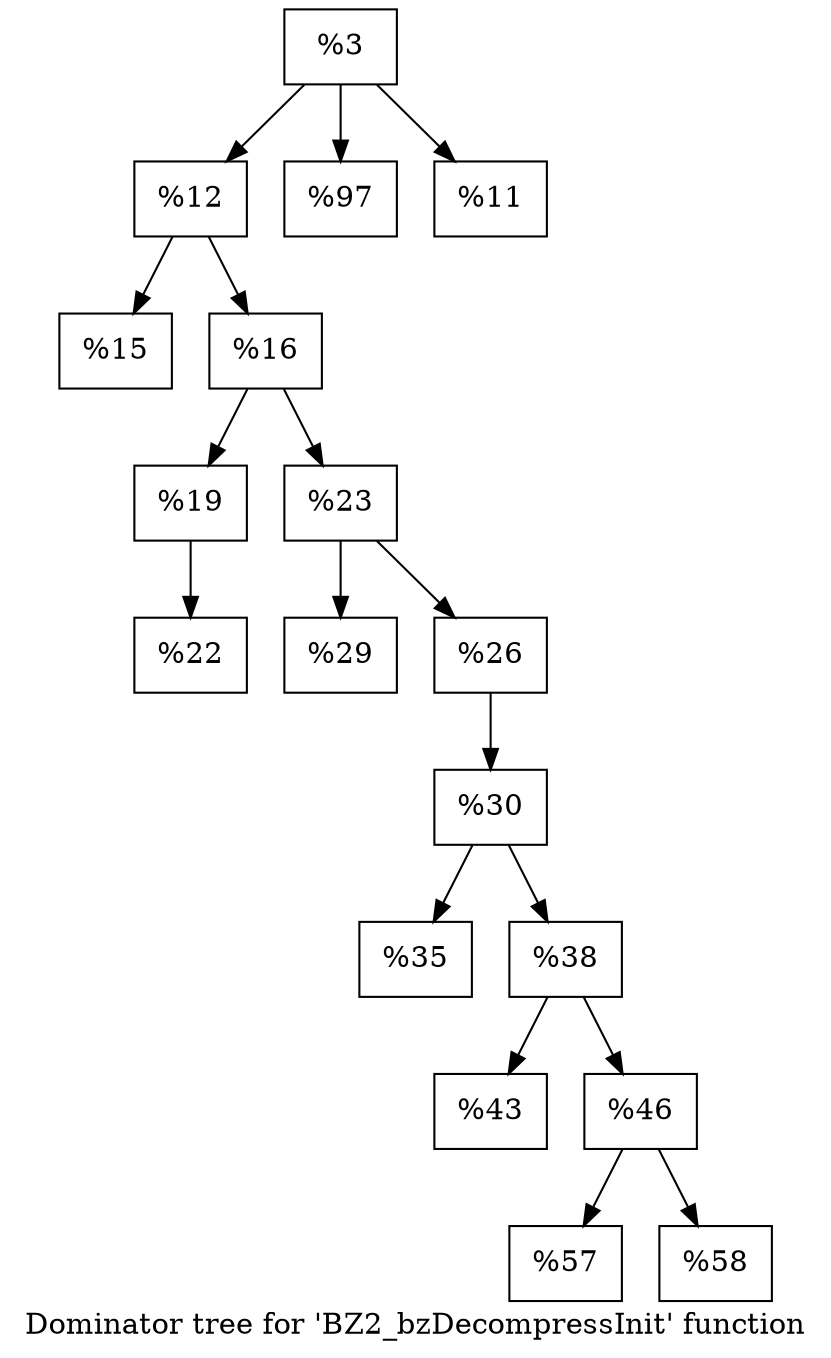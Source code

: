 digraph "Dominator tree for 'BZ2_bzDecompressInit' function" {
	label="Dominator tree for 'BZ2_bzDecompressInit' function";

	Node0x2161170 [shape=record,label="{%3}"];
	Node0x2161170 -> Node0x2221a30;
	Node0x2161170 -> Node0x1fe1080;
	Node0x2161170 -> Node0x214d640;
	Node0x2221a30 [shape=record,label="{%12}"];
	Node0x2221a30 -> Node0x220fa60;
	Node0x2221a30 -> Node0x1fb4c40;
	Node0x220fa60 [shape=record,label="{%15}"];
	Node0x1fb4c40 [shape=record,label="{%16}"];
	Node0x1fb4c40 -> Node0x1fd0560;
	Node0x1fb4c40 -> Node0x21970c0;
	Node0x1fd0560 [shape=record,label="{%19}"];
	Node0x1fd0560 -> Node0x21fe370;
	Node0x21fe370 [shape=record,label="{%22}"];
	Node0x21970c0 [shape=record,label="{%23}"];
	Node0x21970c0 -> Node0x1f104b0;
	Node0x21970c0 -> Node0x21fd360;
	Node0x1f104b0 [shape=record,label="{%29}"];
	Node0x21fd360 [shape=record,label="{%26}"];
	Node0x21fd360 -> Node0x2183ef0;
	Node0x2183ef0 [shape=record,label="{%30}"];
	Node0x2183ef0 -> Node0x2142dd0;
	Node0x2183ef0 -> Node0x215eb00;
	Node0x2142dd0 [shape=record,label="{%35}"];
	Node0x215eb00 [shape=record,label="{%38}"];
	Node0x215eb00 -> Node0x1f05880;
	Node0x215eb00 -> Node0x1fcc890;
	Node0x1f05880 [shape=record,label="{%43}"];
	Node0x1fcc890 [shape=record,label="{%46}"];
	Node0x1fcc890 -> Node0x1fef180;
	Node0x1fcc890 -> Node0x1f2e750;
	Node0x1fef180 [shape=record,label="{%57}"];
	Node0x1f2e750 [shape=record,label="{%58}"];
	Node0x1fe1080 [shape=record,label="{%97}"];
	Node0x214d640 [shape=record,label="{%11}"];
}
